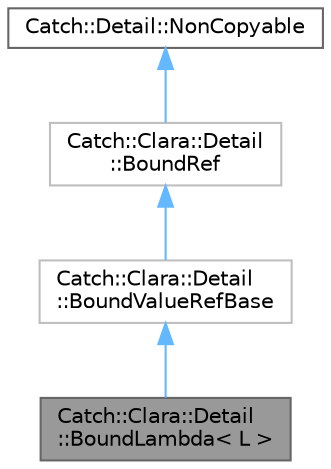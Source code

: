digraph "Catch::Clara::Detail::BoundLambda&lt; L &gt;"
{
 // LATEX_PDF_SIZE
  bgcolor="transparent";
  edge [fontname=Helvetica,fontsize=10,labelfontname=Helvetica,labelfontsize=10];
  node [fontname=Helvetica,fontsize=10,shape=box,height=0.2,width=0.4];
  Node1 [id="Node000001",label="Catch::Clara::Detail\l::BoundLambda\< L \>",height=0.2,width=0.4,color="gray40", fillcolor="grey60", style="filled", fontcolor="black",tooltip=" "];
  Node2 -> Node1 [id="edge4_Node000001_Node000002",dir="back",color="steelblue1",style="solid",tooltip=" "];
  Node2 [id="Node000002",label="Catch::Clara::Detail\l::BoundValueRefBase",height=0.2,width=0.4,color="grey75", fillcolor="white", style="filled",URL="$structCatch_1_1Clara_1_1Detail_1_1BoundValueRefBase.html",tooltip=" "];
  Node3 -> Node2 [id="edge5_Node000002_Node000003",dir="back",color="steelblue1",style="solid",tooltip=" "];
  Node3 [id="Node000003",label="Catch::Clara::Detail\l::BoundRef",height=0.2,width=0.4,color="grey75", fillcolor="white", style="filled",URL="$structCatch_1_1Clara_1_1Detail_1_1BoundRef.html",tooltip=" "];
  Node4 -> Node3 [id="edge6_Node000003_Node000004",dir="back",color="steelblue1",style="solid",tooltip=" "];
  Node4 [id="Node000004",label="Catch::Detail::NonCopyable",height=0.2,width=0.4,color="gray40", fillcolor="white", style="filled",URL="$classCatch_1_1Detail_1_1NonCopyable.html",tooltip="Deriving classes become noncopyable and nonmovable."];
}
